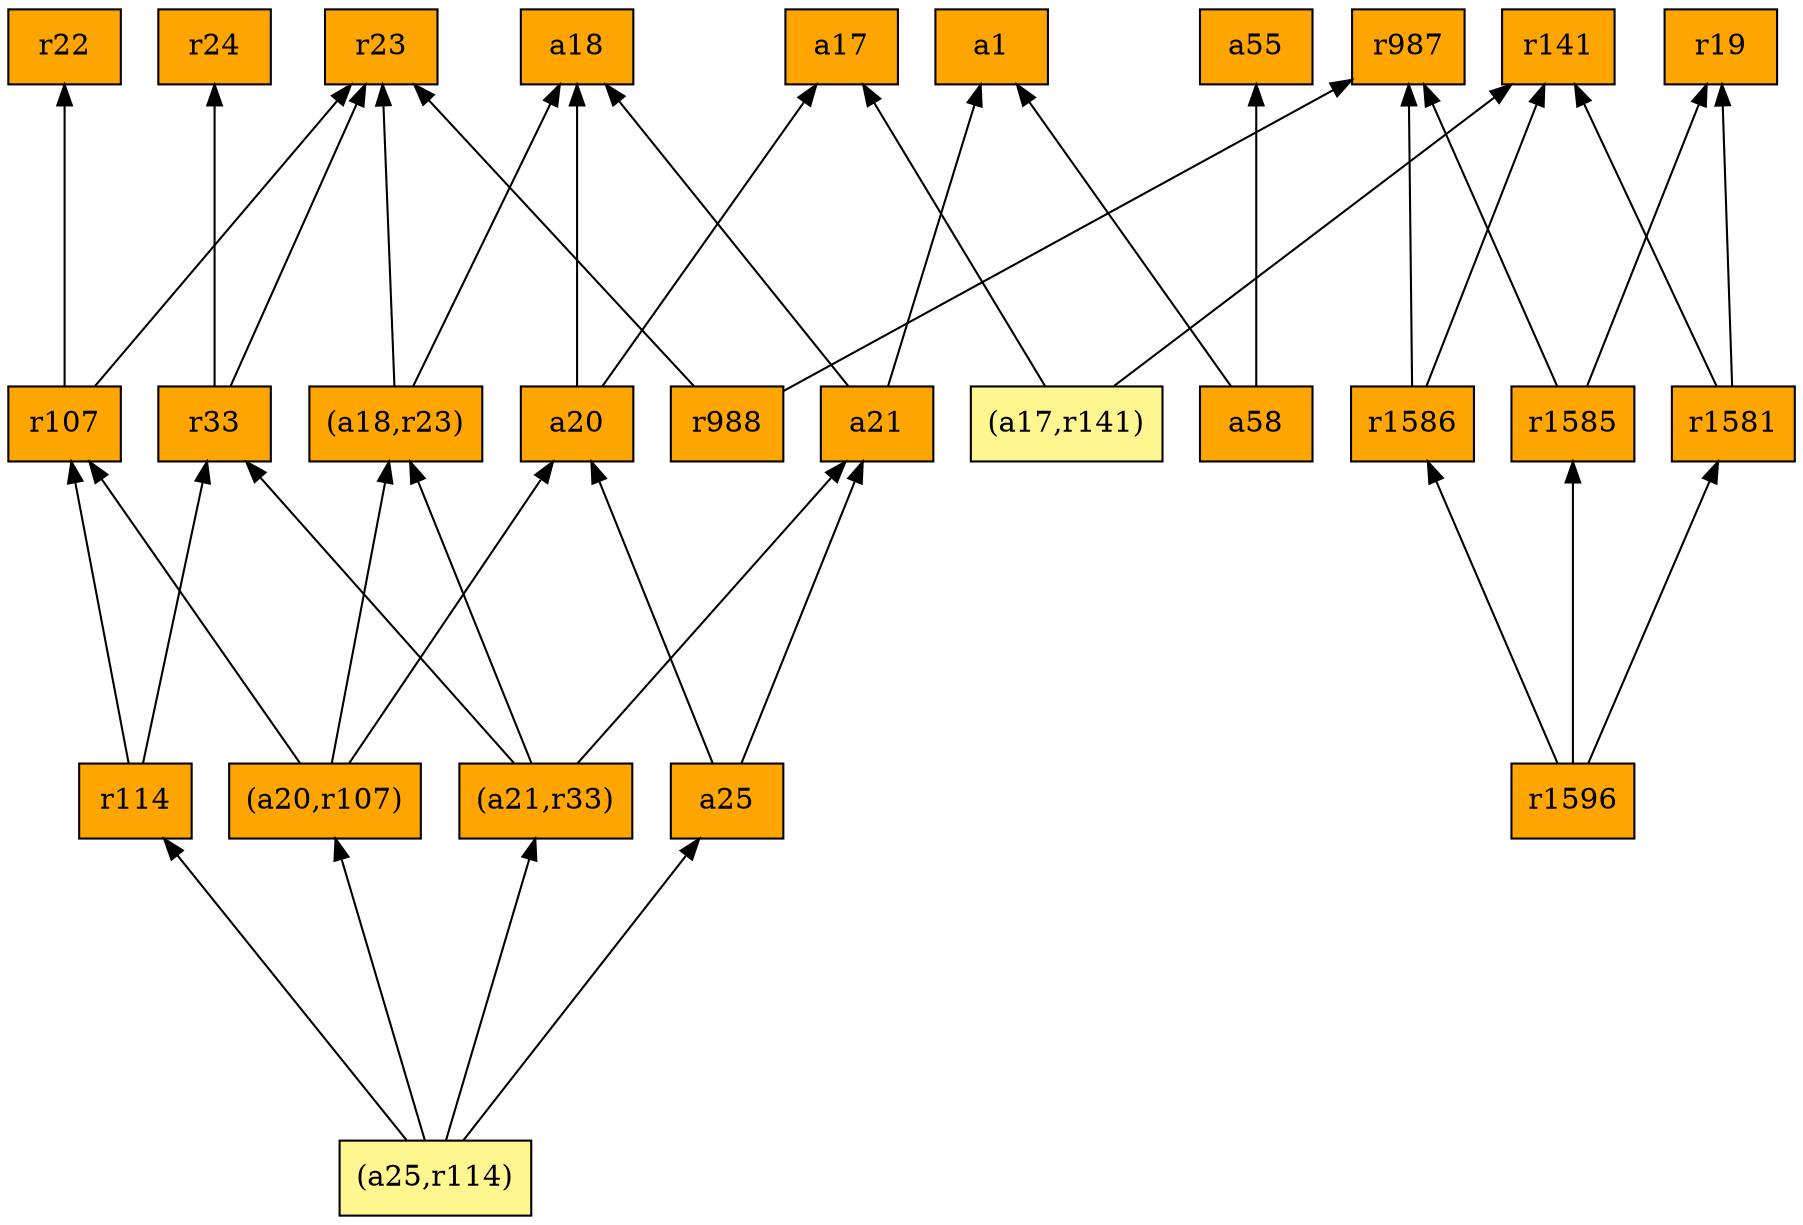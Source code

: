 digraph G {
rankdir=BT;ranksep="2.0";
"(a25,r114)" [shape=record,fillcolor=khaki1,style=filled,label="{(a25,r114)}"];
"r141" [shape=record,fillcolor=orange,style=filled,label="{r141}"];
"a58" [shape=record,fillcolor=orange,style=filled,label="{a58}"];
"r22" [shape=record,fillcolor=orange,style=filled,label="{r22}"];
"r988" [shape=record,fillcolor=orange,style=filled,label="{r988}"];
"r107" [shape=record,fillcolor=orange,style=filled,label="{r107}"];
"(a21,r33)" [shape=record,fillcolor=orange,style=filled,label="{(a21,r33)}"];
"a17" [shape=record,fillcolor=orange,style=filled,label="{a17}"];
"r1586" [shape=record,fillcolor=orange,style=filled,label="{r1586}"];
"(a17,r141)" [shape=record,fillcolor=khaki1,style=filled,label="{(a17,r141)}"];
"r114" [shape=record,fillcolor=orange,style=filled,label="{r114}"];
"r987" [shape=record,fillcolor=orange,style=filled,label="{r987}"];
"a25" [shape=record,fillcolor=orange,style=filled,label="{a25}"];
"a18" [shape=record,fillcolor=orange,style=filled,label="{a18}"];
"a21" [shape=record,fillcolor=orange,style=filled,label="{a21}"];
"a1" [shape=record,fillcolor=orange,style=filled,label="{a1}"];
"a20" [shape=record,fillcolor=orange,style=filled,label="{a20}"];
"r24" [shape=record,fillcolor=orange,style=filled,label="{r24}"];
"r1596" [shape=record,fillcolor=orange,style=filled,label="{r1596}"];
"a55" [shape=record,fillcolor=orange,style=filled,label="{a55}"];
"r33" [shape=record,fillcolor=orange,style=filled,label="{r33}"];
"(a18,r23)" [shape=record,fillcolor=orange,style=filled,label="{(a18,r23)}"];
"r19" [shape=record,fillcolor=orange,style=filled,label="{r19}"];
"r23" [shape=record,fillcolor=orange,style=filled,label="{r23}"];
"r1581" [shape=record,fillcolor=orange,style=filled,label="{r1581}"];
"(a20,r107)" [shape=record,fillcolor=orange,style=filled,label="{(a20,r107)}"];
"r1585" [shape=record,fillcolor=orange,style=filled,label="{r1585}"];
"(a25,r114)" -> "(a21,r33)"
"(a25,r114)" -> "r114"
"(a25,r114)" -> "a25"
"(a25,r114)" -> "(a20,r107)"
"a58" -> "a1"
"a58" -> "a55"
"r988" -> "r987"
"r988" -> "r23"
"r107" -> "r23"
"r107" -> "r22"
"(a21,r33)" -> "a21"
"(a21,r33)" -> "(a18,r23)"
"(a21,r33)" -> "r33"
"r1586" -> "r987"
"r1586" -> "r141"
"(a17,r141)" -> "r141"
"(a17,r141)" -> "a17"
"r114" -> "r107"
"r114" -> "r33"
"a25" -> "a20"
"a25" -> "a21"
"a21" -> "a1"
"a21" -> "a18"
"a20" -> "a18"
"a20" -> "a17"
"r1596" -> "r1586"
"r1596" -> "r1581"
"r1596" -> "r1585"
"r33" -> "r24"
"r33" -> "r23"
"(a18,r23)" -> "a18"
"(a18,r23)" -> "r23"
"r1581" -> "r141"
"r1581" -> "r19"
"(a20,r107)" -> "a20"
"(a20,r107)" -> "r107"
"(a20,r107)" -> "(a18,r23)"
"r1585" -> "r987"
"r1585" -> "r19"
}